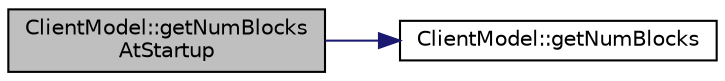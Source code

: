 digraph "ClientModel::getNumBlocksAtStartup"
{
  edge [fontname="Helvetica",fontsize="10",labelfontname="Helvetica",labelfontsize="10"];
  node [fontname="Helvetica",fontsize="10",shape=record];
  rankdir="LR";
  Node67 [label="ClientModel::getNumBlocks\lAtStartup",height=0.2,width=0.4,color="black", fillcolor="grey75", style="filled", fontcolor="black"];
  Node67 -> Node68 [color="midnightblue",fontsize="10",style="solid",fontname="Helvetica"];
  Node68 [label="ClientModel::getNumBlocks",height=0.2,width=0.4,color="black", fillcolor="white", style="filled",URL="$df/d25/class_client_model.html#a9af729ddd1220f928d8cb3ef29f06f26"];
}
